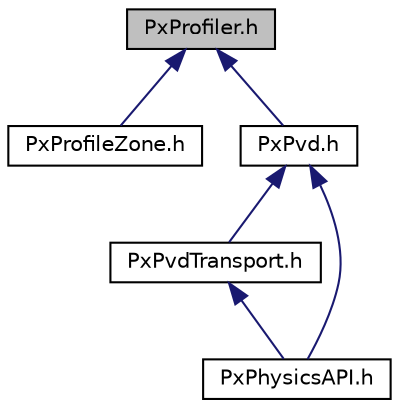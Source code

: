 digraph "PxProfiler.h"
{
  edge [fontname="Helvetica",fontsize="10",labelfontname="Helvetica",labelfontsize="10"];
  node [fontname="Helvetica",fontsize="10",shape=record];
  Node0 [label="PxProfiler.h",height=0.2,width=0.4,color="black", fillcolor="grey75", style="filled", fontcolor="black"];
  Node0 -> Node1 [dir="back",color="midnightblue",fontsize="10",style="solid",fontname="Helvetica"];
  Node1 [label="PxProfileZone.h",height=0.2,width=0.4,color="black", fillcolor="white", style="filled",URL="$PxProfileZone_8h.html"];
  Node0 -> Node2 [dir="back",color="midnightblue",fontsize="10",style="solid",fontname="Helvetica"];
  Node2 [label="PxPvd.h",height=0.2,width=0.4,color="black", fillcolor="white", style="filled",URL="$PxPvd_8h.html"];
  Node2 -> Node3 [dir="back",color="midnightblue",fontsize="10",style="solid",fontname="Helvetica"];
  Node3 [label="PxPvdTransport.h",height=0.2,width=0.4,color="black", fillcolor="white", style="filled",URL="$PxPvdTransport_8h.html"];
  Node3 -> Node4 [dir="back",color="midnightblue",fontsize="10",style="solid",fontname="Helvetica"];
  Node4 [label="PxPhysicsAPI.h",height=0.2,width=0.4,color="black", fillcolor="white", style="filled",URL="$PxPhysicsAPI_8h.html"];
  Node2 -> Node4 [dir="back",color="midnightblue",fontsize="10",style="solid",fontname="Helvetica"];
}
